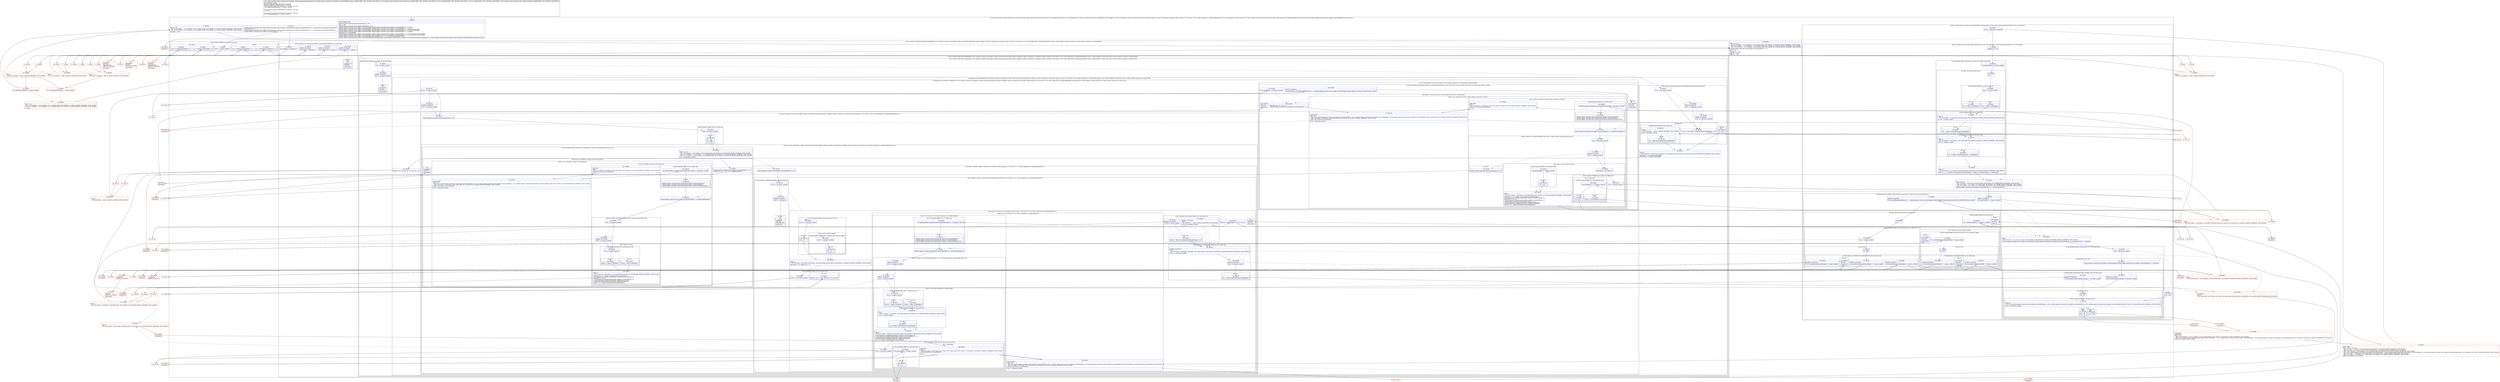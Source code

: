 digraph "CFG forandroid.support.constraint.solver.widgets.Optimizer.applyChainOptimized(Landroid\/support\/constraint\/solver\/widgets\/ConstraintWidgetContainer;Landroid\/support\/constraint\/solver\/LinearSystem;IILandroid\/support\/constraint\/solver\/widgets\/ChainHead;)Z" {
subgraph cluster_Region_299278588 {
label = "R(7:0|(2:3|7)(2:15|19)|12|24|(8:27|(5:29|(1:31)(1:32)|(1:34)|(1:36)|37)|38|(3:42|(2:52|(1:62))(1:(1:46)(2:47|(1:51)))|(1:61))|63|(2:65|(2:69|(1:72)(1:73)))|70|(0)(0))|74|(2:(1:213)|(1:(2:(1:84)|(4:(2:89|(1:93))(1:88)|94|95|(3:127|(1:129)|(2:(3:131|(4:(1:135)|136|(2:(1:140)(1:141)|142)(0)|143)|210)|(2:144|(2:(1:209)|(8:(1:148)(1:(1:150))|151|(1:154)|158|(1:164)|(1:167)|(4:(1:171)|172|(4:(1:177)(1:178)|(1:180)|181|(2:(1:185)(0)|186))|186)|211)))))(1:(1:105)(3:106|(4:(1:110)|111|(4:115|(1:(1:119)(1:120))|(1:123)|124)(1:114)|125)|126))))))) | DECL_VAR: boolean null, boolean null, float null, float null, float null, android.support.constraint.solver.widgets.ConstraintWidget null, boolean null\l";
node [shape=record,color=blue];
Node_0 [shape=record,label="{0\:\ 0x0000|MTH_ENTER_BLOCK\l|android.support.constraint.solver.LinearSystem r0 = r23\lint r1 = r24\landroid.support.constraint.solver.widgets.ChainHead r2 = r26\landroid.support.constraint.solver.widgets.ConstraintWidget android.support.constraint.solver.widgets.ConstraintWidget r3 = r2.mFirst\landroid.support.constraint.solver.widgets.ConstraintWidget android.support.constraint.solver.widgets.ConstraintWidget r4 = r2.mLast\landroid.support.constraint.solver.widgets.ConstraintWidget android.support.constraint.solver.widgets.ConstraintWidget r5 = r2.mFirstVisibleWidget\landroid.support.constraint.solver.widgets.ConstraintWidget android.support.constraint.solver.widgets.ConstraintWidget r6 = r2.mLastVisibleWidget\landroid.support.constraint.solver.widgets.ConstraintWidget android.support.constraint.solver.widgets.ConstraintWidget r7 = r2.mHead\lfloat float r8 = r2.mTotalWeight\landroid.support.constraint.solver.widgets.ConstraintWidget android.support.constraint.solver.widgets.ConstraintWidget r9 = r2.mFirstMatchConstraintWidget\landroid.support.constraint.solver.widgets.ConstraintWidget android.support.constraint.solver.widgets.ConstraintWidget r2 = r2.mLastMatchConstraintWidget\landroid.support.constraint.solver.widgets.ConstraintWidget.DimensionBehaviour r2 = r22.mListDimensionBehaviors[r1]\landroid.support.constraint.solver.widgets.ConstraintWidget$DimensionBehaviour android.support.constraint.solver.widgets.ConstraintWidget.DimensionBehaviour r9 = android.support.constraint.solver.widgets.ConstraintWidget.DimensionBehaviour.WRAP_CONTENT\l}"];
subgraph cluster_IfRegion_998757538 {
label = "IF [B:1:0x0020] THEN: R(2:3|7) ELSE: R(2:15|19)";
node [shape=record,color=blue];
Node_1 [shape=record,label="{1\:\ 0x0020|if (r1 == 0) goto L_0x0022\l}"];
subgraph cluster_Region_1801336283 {
label = "R(2:3|7)";
node [shape=record,color=blue];
Node_3 [shape=record,label="{3\:\ 0x0024|r11 = r7.mHorizontalChainStyle == 0\l}"];
Node_7 [shape=record,label="{7\:\ 0x002b|r12 = r7.mHorizontalChainStyle == 1\l}"];
}
subgraph cluster_Region_1156024675 {
label = "R(2:15|19)";
node [shape=record,color=blue];
Node_15 [shape=record,label="{15\:\ 0x003a|r11 = r7.mVerticalChainStyle == 0\l}"];
Node_19 [shape=record,label="{19\:\ 0x0041|r12 = r7.mVerticalChainStyle == 1\l}"];
}
}
Node_12 [shape=record,label="{12\:\ 0x0034|PHI: r11 r12 \l  PHI: (r11v9 boolean) = (r11v5 boolean), (r11v11 boolean) binds: [B:23:0x0048, B:11:0x0032] A[DONT_GENERATE, DONT_INLINE]\l  PHI: (r12v8 boolean) = (r12v4 boolean), (r12v10 boolean) binds: [B:23:0x0048, B:11:0x0032] A[DONT_GENERATE, DONT_INLINE]\l|boolean r2 = true\l}"];
Node_24 [shape=record,label="{24\:\ 0x004b|PHI: r2 r11 r12 \l  PHI: (r2v5 boolean) = (r2v30 boolean), (r2v31 boolean) binds: [B:13:0x0036, B:12:0x0034] A[DONT_GENERATE, DONT_INLINE]\l  PHI: (r11v0 boolean) = (r11v8 boolean), (r11v9 boolean) binds: [B:13:0x0036, B:12:0x0034] A[DONT_GENERATE, DONT_INLINE]\l  PHI: (r12v0 boolean) = (r12v7 boolean), (r12v8 boolean) binds: [B:13:0x0036, B:12:0x0034] A[DONT_GENERATE, DONT_INLINE]\l|android.support.constraint.solver.widgets.ConstraintWidget r14 = r3\lint r7 = 0\lint r10 = 0\lboolean r13 = false\lfloat r15 = 0.0f\lfloat r17 = 0.0f\l}"];
subgraph cluster_LoopRegion_946070654 {
label = "LOOP:0: (8:27|(5:29|(1:31)(1:32)|(1:34)|(1:36)|37)|38|(3:42|(2:52|(1:62))(1:(1:46)(2:47|(1:51)))|(1:61))|63|(2:65|(2:69|(1:72)(1:73)))|70|(0)(0))";
node [shape=record,color=blue];
Node_26 [shape=record,label="{26\:\ 0x0054|if (r13 == false) goto L_0x0056\l}"];
subgraph cluster_Region_169479842 {
label = "R(8:27|(5:29|(1:31)(1:32)|(1:34)|(1:36)|37)|38|(3:42|(2:52|(1:62))(1:(1:46)(2:47|(1:51)))|(1:61))|63|(2:65|(2:69|(1:72)(1:73)))|70|(0)(0))";
node [shape=record,color=blue];
Node_27 [shape=record,label="{27\:\ 0x0056|boolean r18 = r13\l}"];
subgraph cluster_IfRegion_1241632821 {
label = "IF [B:28:0x005c] THEN: R(5:29|(1:31)(1:32)|(1:34)|(1:36)|37) ELSE: null";
node [shape=record,color=blue];
Node_28 [shape=record,label="{28\:\ 0x005c|if (r14.getVisibility() != 8) goto L_0x005e\l}"];
subgraph cluster_Region_581090984 {
label = "R(5:29|(1:31)(1:32)|(1:34)|(1:36)|37)";
node [shape=record,color=blue];
Node_29 [shape=record,label="{29\:\ 0x005e|r10++\l}"];
subgraph cluster_IfRegion_393253800 {
label = "IF [B:30:0x0060] THEN: R(1:31) ELSE: R(1:32)";
node [shape=record,color=blue];
Node_30 [shape=record,label="{30\:\ 0x0060|if (r1 == 0) goto L_0x0062\l}"];
subgraph cluster_Region_690348216 {
label = "R(1:31)";
node [shape=record,color=blue];
Node_31 [shape=record,label="{31\:\ 0x0062|r15 += (float) r14.getWidth()\l}"];
}
subgraph cluster_Region_330790138 {
label = "R(1:32)";
node [shape=record,color=blue];
Node_32 [shape=record,label="{32\:\ 0x0069|r15 += (float) r14.getHeight()\l}"];
}
}
subgraph cluster_IfRegion_823081972 {
label = "IF [B:33:0x006f] THEN: R(1:34) ELSE: null";
node [shape=record,color=blue];
Node_33 [shape=record,label="{33\:\ 0x006f|PHI: r15 \l  PHI: (r15v3 float) = (r15v8 float), (r15v9 float) binds: [B:32:0x0069, B:31:0x0062] A[DONT_GENERATE, DONT_INLINE]\l|if (r14 != r5) goto L_0x0071\l}"];
subgraph cluster_Region_1623219957 {
label = "R(1:34)";
node [shape=record,color=blue];
Node_34 [shape=record,label="{34\:\ 0x0071|r15 += (float) r14.mListAnchors[r25].getMargin()\l}"];
}
}
subgraph cluster_IfRegion_1672054772 {
label = "IF [B:35:0x007b] THEN: R(1:36) ELSE: null";
node [shape=record,color=blue];
Node_35 [shape=record,label="{35\:\ 0x007b|PHI: r15 \l  PHI: (r15v4 float) = (r15v3 float), (r15v7 float) binds: [B:33:0x006f, B:34:0x0071] A[DONT_GENERATE, DONT_INLINE]\l|if (r14 != r6) goto L_0x007d\l}"];
subgraph cluster_Region_612678304 {
label = "R(1:36)";
node [shape=record,color=blue];
Node_36 [shape=record,label="{36\:\ 0x007d|r15 += (float) r14.mListAnchors[r25 + 1].getMargin()\l}"];
}
}
Node_37 [shape=record,label="{37\:\ 0x0089|PHI: r15 \l  PHI: (r15v5 float) = (r15v4 float), (r15v6 float) binds: [B:35:0x007b, B:36:0x007d] A[DONT_GENERATE, DONT_INLINE]\l|float r17 = r17 + ((float) r14.mListAnchors[r25].getMargin()) + ((float) r14.mListAnchors[r25 + 1].getMargin())\l}"];
}
}
Node_38 [shape=record,label="{38\:\ 0x00a1|PHI: r10 r15 r17 \l  PHI: (r10v9 int) = (r10v2 int), (r10v10 int) binds: [B:28:0x005c, B:37:0x0089] A[DONT_GENERATE, DONT_INLINE]\l  PHI: (r15v2 float) = (r15v1 float), (r15v5 float) binds: [B:28:0x005c, B:37:0x0089] A[DONT_GENERATE, DONT_INLINE]\l  PHI: (r17v2 float) = (r17v1 float), (r17v4 float) binds: [B:28:0x005c, B:37:0x0089] A[DONT_GENERATE, DONT_INLINE]\l|android.support.constraint.solver.widgets.ConstraintAnchor r13 = r14.mListAnchors[r25]\l}"];
subgraph cluster_IfRegion_761838405 {
label = "IF [B:39:0x00a9, B:41:0x00b1] THEN: R(3:42|(2:52|(1:62))(1:(1:46)(2:47|(1:51)))|(1:61)) ELSE: null";
node [shape=record,color=blue];
Node_39 [shape=record,label="{39\:\ 0x00a9|ADDED_TO_REGION\l|if (r14.getVisibility() != 8) goto L_0x00ab\l}"];
Node_41 [shape=record,label="{41\:\ 0x00b1|ADDED_TO_REGION\l|if (r14.mListDimensionBehaviors[r1] == android.support.constraint.solver.widgets.ConstraintWidget.DimensionBehaviour.MATCH_CONSTRAINT) goto L_0x00b3\l}"];
subgraph cluster_Region_36469471 {
label = "R(3:42|(2:52|(1:62))(1:(1:46)(2:47|(1:51)))|(1:61))";
node [shape=record,color=blue];
Node_42 [shape=record,label="{42\:\ 0x00b3|r7++\l}"];
subgraph cluster_IfRegion_152907604 {
label = "IF [B:43:0x00b5] THEN: R(2:52|(1:62)) ELSE: R(1:(1:46)(2:47|(1:51)))";
node [shape=record,color=blue];
Node_43 [shape=record,label="{43\:\ 0x00b5|if (r1 != 0) goto L_0x00c7\l}"];
subgraph cluster_Region_1075864488 {
label = "R(2:52|(1:62))";
node [shape=record,color=blue];
Node_52 [shape=record,label="{52\:\ 0x00c7|r9 = false\l}"];
subgraph cluster_IfRegion_1758453474 {
label = "IF [B:53:0x00ca, B:56:0x00cf, B:58:0x00d3] THEN: R(1:62) ELSE: null";
node [shape=record,color=blue];
Node_53 [shape=record,label="{53\:\ 0x00ca|ADDED_TO_REGION\l|if (r14.mMatchConstraintDefaultHeight == 0) goto L_0x00cd\l}"];
Node_56 [shape=record,label="{56\:\ 0x00cf|ADDED_TO_REGION\l|if (r14.mMatchConstraintMinHeight == 0) goto L_0x00d1\l}"];
Node_58 [shape=record,label="{58\:\ 0x00d3|ADDED_TO_REGION\l|if (r14.mMatchConstraintMaxHeight == 0) goto L_0x00d6\l}"];
subgraph cluster_Region_231692380 {
label = "R(1:62)";
node [shape=record,color=blue];
Node_62 [shape=record,label="{62\:\ 0x00df|RETURN\l|return false\l}"];
}
}
}
subgraph cluster_Region_1612903469 {
label = "R(1:(1:46)(2:47|(1:51))) | ELSE_IF_CHAIN\l";
node [shape=record,color=blue];
subgraph cluster_IfRegion_1772042465 {
label = "IF [B:45:0x00b9] THEN: R(1:46) ELSE: R(2:47|(1:51)) | ELSE_IF_CHAIN\l";
node [shape=record,color=blue];
Node_45 [shape=record,label="{45\:\ 0x00b9|if (r14.mMatchConstraintDefaultWidth != 0) goto L_0x00bb\l}"];
subgraph cluster_Region_1731721826 {
label = "R(1:46)";
node [shape=record,color=blue];
Node_46 [shape=record,label="{46\:\ 0x00bb|RETURN\l|return false\l}"];
}
subgraph cluster_Region_780166551 {
label = "R(2:47|(1:51))";
node [shape=record,color=blue];
Node_47 [shape=record,label="{47\:\ 0x00bd|r9 = false\l}"];
subgraph cluster_IfRegion_1593810052 {
label = "IF [B:48:0x00c0, B:50:0x00c4] THEN: R(1:51) ELSE: null";
node [shape=record,color=blue];
Node_48 [shape=record,label="{48\:\ 0x00c0|ADDED_TO_REGION\l|if (r14.mMatchConstraintMinWidth == 0) goto L_0x00c2\l}"];
Node_50 [shape=record,label="{50\:\ 0x00c4|ADDED_TO_REGION\l|if (r14.mMatchConstraintMaxWidth == 0) goto L_0x00d6\l}"];
subgraph cluster_Region_1520627080 {
label = "R(1:51)";
node [shape=record,color=blue];
Node_51 [shape=record,label="{51\:\ 0x00c6|RETURN\l|return false\l}"];
}
}
}
}
}
}
subgraph cluster_IfRegion_80406247 {
label = "IF [B:60:0x00dc] THEN: R(1:61) ELSE: null";
node [shape=record,color=blue];
Node_60 [shape=record,label="{60\:\ 0x00dc|if (r14.mDimensionRatio != 0.0f) goto L_0x00de\l}"];
subgraph cluster_Region_760763192 {
label = "R(1:61)";
node [shape=record,color=blue];
Node_61 [shape=record,label="{61\:\ 0x00de|RETURN\l|return r9\l}"];
}
}
}
}
Node_63 [shape=record,label="{63\:\ 0x00e0|PHI: r7 \l  PHI: (r7v24 int) = (r7v2 int), (r7v2 int), (r7v25 int) binds: [B:39:0x00a9, B:41:0x00b1, B:60:0x00dc] A[DONT_GENERATE, DONT_INLINE]\l|android.support.constraint.solver.widgets.ConstraintAnchor android.support.constraint.solver.widgets.ConstraintAnchor r9 = r14.mListAnchors[r25 + 1].mTarget\l}"];
subgraph cluster_IfRegion_638130427 {
label = "IF [B:64:0x00e8] THEN: R(2:65|(2:69|(1:72)(1:73))) ELSE: null";
node [shape=record,color=blue];
Node_64 [shape=record,label="{64\:\ 0x00e8|if (r9 != null) goto L_0x00ea\l}"];
subgraph cluster_Region_867947419 {
label = "R(2:65|(2:69|(1:72)(1:73)))";
node [shape=record,color=blue];
Node_65 [shape=record,label="{65\:\ 0x00ea|android.support.constraint.solver.widgets.ConstraintWidget android.support.constraint.solver.widgets.ConstraintWidget r9 = r9.mOwner\l}"];
subgraph cluster_IfRegion_316936274 {
label = "IF [B:66:0x00f2, B:68:0x00fc] THEN: R(2:69|(1:72)(1:73)) ELSE: null";
node [shape=record,color=blue];
Node_66 [shape=record,label="{66\:\ 0x00f2|ADDED_TO_REGION\l|if (r9.mListAnchors[r25].mTarget != null) goto L_0x00f4\l}"];
Node_68 [shape=record,label="{68\:\ 0x00fc|ADDED_TO_REGION\l|if (r9.mListAnchors[r25].mTarget.mOwner == r14) goto L_0x00ff\l}"];
subgraph cluster_Region_1602770572 {
label = "R(2:69|(1:72)(1:73))";
node [shape=record,color=blue];
Node_69 [shape=record,label="{69\:\ 0x00ff|r20 = r9\l}"];
subgraph cluster_IfRegion_1512855842 {
label = "IF [B:71:0x0104] THEN: R(1:72) ELSE: R(1:73)";
node [shape=record,color=blue];
Node_71 [shape=record,label="{71\:\ 0x0104|PHI: r20 \l  PHI: (r20v0 android.support.constraint.solver.widgets.ConstraintWidget) = (r20v1 android.support.constraint.solver.widgets.ConstraintWidget), (r20v2 android.support.constraint.solver.widgets.ConstraintWidget) binds: [B:70:0x0102, B:69:0x00ff] A[DONT_GENERATE, DONT_INLINE]\l|if (r20 == null) goto L_0x010c\l}"];
subgraph cluster_Region_1671562453 {
label = "R(1:72)";
node [shape=record,color=blue];
Node_72 [shape=record,label="{72\:\ 0x0106|r13 = r18\lr14 = r20\l}"];
}
subgraph cluster_Region_998639440 {
label = "R(1:73)";
node [shape=record,color=blue];
Node_73 [shape=record,label="{73\:\ 0x010c|r13 = true\l}"];
}
}
}
}
}
}
Node_70 [shape=record,label="{70\:\ 0x0102|r20 = null\l}"];
subgraph cluster_IfRegion_43015407 {
label = "IF [B:71:0x0104] THEN: R(0) ELSE: R(0)";
node [shape=record,color=blue];
Node_71 [shape=record,label="{71\:\ 0x0104|PHI: r20 \l  PHI: (r20v0 android.support.constraint.solver.widgets.ConstraintWidget) = (r20v1 android.support.constraint.solver.widgets.ConstraintWidget), (r20v2 android.support.constraint.solver.widgets.ConstraintWidget) binds: [B:70:0x0102, B:69:0x00ff] A[DONT_GENERATE, DONT_INLINE]\l|if (r20 == null) goto L_0x010c\l}"];
subgraph cluster_Region_1326661528 {
label = "R(0)";
node [shape=record,color=blue];
}
subgraph cluster_Region_549283025 {
label = "R(0)";
node [shape=record,color=blue];
}
}
}
}
Node_74 [shape=record,label="{74\:\ 0x010f|android.support.constraint.solver.widgets.ResolutionAnchor android.support.constraint.solver.widgets.ResolutionAnchor r13 = r3.mListAnchors[r25].getResolutionNode()\lint int r18 = r25 + 1\landroid.support.constraint.solver.widgets.ResolutionAnchor android.support.constraint.solver.widgets.ResolutionAnchor r9 = r4.mListAnchors[r18].getResolutionNode()\landroid.support.constraint.solver.widgets.ConstraintWidget r21 = r3\l}"];
subgraph cluster_Region_408997037 {
label = "R(2:(1:213)|(1:(2:(1:84)|(4:(2:89|(1:93))(1:88)|94|95|(3:127|(1:129)|(2:(3:131|(4:(1:135)|136|(2:(1:140)(1:141)|142)(0)|143)|210)|(2:144|(2:(1:209)|(8:(1:148)(1:(1:150))|151|(1:154)|158|(1:164)|(1:167)|(4:(1:171)|172|(4:(1:177)(1:178)|(1:180)|181|(2:(1:185)(0)|186))|186)|211)))))(1:(1:105)(3:106|(4:(1:110)|111|(4:115|(1:(1:119)(1:120))|(1:123)|124)(1:114)|125)|126))))))";
node [shape=record,color=blue];
subgraph cluster_IfRegion_23252252 {
label = "IF [B:75:0x0125, B:77:0x0129, B:79:0x0132, B:81:0x0138] THEN: R(1:213) ELSE: null";
node [shape=record,color=blue];
Node_75 [shape=record,label="{75\:\ 0x0125|if (r13.target == null) goto L_?\l}"];
Node_77 [shape=record,label="{77\:\ 0x0129|ADDED_TO_REGION\l|if (r9.target == null) goto L_?\l}"];
Node_79 [shape=record,label="{79\:\ 0x0132|ADDED_TO_REGION\l|if (r13.target.state != 1) goto L_?\l}"];
Node_81 [shape=record,label="{81\:\ 0x0138|ADDED_TO_REGION\l|if (r9.target.state != 1) goto L_?\l}"];
subgraph cluster_Region_412589162 {
label = "R(1:213)";
node [shape=record,color=blue];
Node_213 [shape=record,label="{213\:\ ?|SYNTHETIC\lRETURN\l|return false\l}"];
}
}
subgraph cluster_Region_1320066847 {
label = "R(1:(2:(1:84)|(4:(2:89|(1:93))(1:88)|94|95|(3:127|(1:129)|(2:(3:131|(4:(1:135)|136|(2:(1:140)(1:141)|142)(0)|143)|210)|(2:144|(2:(1:209)|(8:(1:148)(1:(1:150))|151|(1:154)|158|(1:164)|(1:167)|(4:(1:171)|172|(4:(1:177)(1:178)|(1:180)|181|(2:(1:185)(0)|186))|186)|211)))))(1:(1:105)(3:106|(4:(1:110)|111|(4:115|(1:(1:119)(1:120))|(1:123)|124)(1:114)|125)|126)))))";
node [shape=record,color=blue];
subgraph cluster_Region_100590071 {
label = "R(2:(1:84)|(4:(2:89|(1:93))(1:88)|94|95|(3:127|(1:129)|(2:(3:131|(4:(1:135)|136|(2:(1:140)(1:141)|142)(0)|143)|210)|(2:144|(2:(1:209)|(8:(1:148)(1:(1:150))|151|(1:154)|158|(1:164)|(1:167)|(4:(1:171)|172|(4:(1:177)(1:178)|(1:180)|181|(2:(1:185)(0)|186))|186)|211)))))(1:(1:105)(3:106|(4:(1:110)|111|(4:115|(1:(1:119)(1:120))|(1:123)|124)(1:114)|125)|126))))";
node [shape=record,color=blue];
subgraph cluster_IfRegion_546688418 {
label = "IF [B:82:0x013c, B:83:0x013e] THEN: R(1:84) ELSE: null";
node [shape=record,color=blue];
Node_82 [shape=record,label="{82\:\ 0x013c|if (r7 \> 0) goto L_0x013e\l}"];
Node_83 [shape=record,label="{83\:\ 0x013e|ADDED_TO_REGION\l|if (r7 != r10) goto L_0x0140\l}"];
subgraph cluster_Region_468013121 {
label = "R(1:84)";
node [shape=record,color=blue];
Node_84 [shape=record,label="{84\:\ 0x0140|RETURN\l|return false\l}"];
}
}
subgraph cluster_Region_71582692 {
label = "R(4:(2:89|(1:93))(1:88)|94|95|(3:127|(1:129)|(2:(3:131|(4:(1:135)|136|(2:(1:140)(1:141)|142)(0)|143)|210)|(2:144|(2:(1:209)|(8:(1:148)(1:(1:150))|151|(1:154)|158|(1:164)|(1:167)|(4:(1:171)|172|(4:(1:177)(1:178)|(1:180)|181|(2:(1:185)(0)|186))|186)|211)))))(1:(1:105)(3:106|(4:(1:110)|111|(4:115|(1:(1:119)(1:120))|(1:123)|124)(1:114)|125)|126)))";
node [shape=record,color=blue];
subgraph cluster_IfRegion_1417082403 {
label = "IF [B:85:0x0142, B:86:0x0144, B:87:0x0146] THEN: R(2:89|(1:93)) ELSE: R(1:88)";
node [shape=record,color=blue];
Node_85 [shape=record,label="{85\:\ 0x0142|if (r2 == true) goto L_0x014b\l}"];
Node_86 [shape=record,label="{86\:\ 0x0144|ADDED_TO_REGION\l|if (r11 == true) goto L_0x014b\l}"];
Node_87 [shape=record,label="{87\:\ 0x0146|ADDED_TO_REGION\l|if (r12 == true) goto L_0x014b\l}"];
subgraph cluster_Region_1948749443 {
label = "R(2:89|(1:93))";
node [shape=record,color=blue];
Node_89 [shape=record,label="{89\:\ 0x014b|r0 = r5 != null ? (float) r5.mListAnchors[r25].getMargin() : 0.0f\l}"];
subgraph cluster_IfRegion_2112444879 {
label = "IF [B:92:0x0158] THEN: R(1:93) ELSE: null";
node [shape=record,color=blue];
Node_92 [shape=record,label="{92\:\ 0x0158|PHI: r0 \l  PHI: (r0v39 float) =  binds: [] A[DONT_GENERATE, DONT_INLINE]\l|if (r6 != null) goto L_0x015a\l}"];
subgraph cluster_Region_1765445012 {
label = "R(1:93)";
node [shape=record,color=blue];
Node_93 [shape=record,label="{93\:\ 0x015a|r0 += (float) r6.mListAnchors[r18].getMargin()\l}"];
}
}
}
subgraph cluster_Region_849973483 {
label = "R(1:88)";
node [shape=record,color=blue];
Node_88 [shape=record,label="{88\:\ 0x0149|r0 = 0.0f\l}"];
}
}
Node_94 [shape=record,label="{94\:\ 0x0164|PHI: r0 \l  PHI: (r0v6 float) = (r0v39 float), (r0v40 float), (r0v46 float) binds: [B:92:0x0158, B:93:0x015a, B:88:0x0149] A[DONT_GENERATE, DONT_INLINE]\l|float float r3 = r13.target.resolvedOffset\lfloat float r6 = r9.target.resolvedOffset\l}"];
Node_95 [shape=record,label="{95\:\ 0x016e|float r6 = r3 \< r6 ? (r6 \- r3) \- r15 : (r3 \- r6) \- r15\l}"];
subgraph cluster_IfRegion_1933306505 {
label = "IF [B:99:0x0178, B:100:0x017a] THEN: R(3:127|(1:129)|(2:(3:131|(4:(1:135)|136|(2:(1:140)(1:141)|142)(0)|143)|210)|(2:144|(2:(1:209)|(8:(1:148)(1:(1:150))|151|(1:154)|158|(1:164)|(1:167)|(4:(1:171)|172|(4:(1:177)(1:178)|(1:180)|181|(2:(1:185)(0)|186))|186)|211))))) ELSE: R(1:(1:105)(3:106|(4:(1:110)|111|(4:115|(1:(1:119)(1:120))|(1:123)|124)(1:114)|125)|126))";
node [shape=record,color=blue];
Node_99 [shape=record,label="{99\:\ 0x0178|if (r7 \<= 0) goto L_0x022f\l}"];
Node_100 [shape=record,label="{100\:\ 0x017a|ADDED_TO_REGION\l|if (r7 != r10) goto L_0x022f\l}"];
subgraph cluster_Region_50724969 {
label = "R(3:127|(1:129)|(2:(3:131|(4:(1:135)|136|(2:(1:140)(1:141)|142)(0)|143)|210)|(2:144|(2:(1:209)|(8:(1:148)(1:(1:150))|151|(1:154)|158|(1:164)|(1:167)|(4:(1:171)|172|(4:(1:177)(1:178)|(1:180)|181|(2:(1:185)(0)|186))|186)|211)))))";
node [shape=record,color=blue];
Node_127 [shape=record,label="{127\:\ 0x022f|android.support.constraint.solver.LinearSystem r9 = r23\l}"];
subgraph cluster_IfRegion_2111236592 {
label = "IF [B:128:0x0234] THEN: R(1:129) ELSE: null";
node [shape=record,color=blue];
Node_128 [shape=record,label="{128\:\ 0x0234|if (r6 \< 0.0f) goto L_0x0236\l}"];
subgraph cluster_Region_1310520022 {
label = "R(1:129)";
node [shape=record,color=blue];
Node_129 [shape=record,label="{129\:\ 0x0236|r2 = true\lr11 = false\lr12 = false\l}"];
}
}
subgraph cluster_Region_1068891035 {
label = "R(2:(3:131|(4:(1:135)|136|(2:(1:140)(1:141)|142)(0)|143)|210)|(2:144|(2:(1:209)|(8:(1:148)(1:(1:150))|151|(1:154)|158|(1:164)|(1:167)|(4:(1:171)|172|(4:(1:177)(1:178)|(1:180)|181|(2:(1:185)(0)|186))|186)|211))))";
node [shape=record,color=blue];
subgraph cluster_IfRegion_748863839 {
label = "IF [B:130:0x0239] THEN: R(3:131|(4:(1:135)|136|(2:(1:140)(1:141)|142)(0)|143)|210) ELSE: null";
node [shape=record,color=blue];
Node_130 [shape=record,label="{130\:\ 0x0239|PHI: r2 r11 r12 \l  PHI: (r2v6 boolean) = (r2v5 boolean), (r2v22 boolean) binds: [B:128:0x0234, B:129:0x0236] A[DONT_GENERATE, DONT_INLINE]\l  PHI: (r11v1 boolean) = (r11v0 boolean), (r11v3 boolean) binds: [B:128:0x0234, B:129:0x0236] A[DONT_GENERATE, DONT_INLINE]\l  PHI: (r12v1 boolean) = (r12v0 boolean), (r12v2 boolean) binds: [B:128:0x0234, B:129:0x0236] A[DONT_GENERATE, DONT_INLINE]\l|if (r2 == true) goto L_0x023b\l}"];
subgraph cluster_Region_205182993 {
label = "R(3:131|(4:(1:135)|136|(2:(1:140)(1:141)|142)(0)|143)|210)";
node [shape=record,color=blue];
Node_131 [shape=record,label="{131\:\ 0x023b|android.support.constraint.solver.widgets.ConstraintWidget r2 = r21\lfloat float r3 = r3 + ((r6 \- r0) * r2.getBiasPercent(r1))\l}"];
subgraph cluster_LoopRegion_809904271 {
label = "LOOP:2: (4:(1:135)|136|(2:(1:140)(1:141)|142)(0)|143)";
node [shape=record,color=blue];
Node_132 [shape=record,label="{132\:\ 0x0245|LOOP_START\lPHI: r2 r3 \l  PHI: (r2v16 android.support.constraint.solver.widgets.ConstraintWidget) = (r2v15 android.support.constraint.solver.widgets.ConstraintWidget), (r2v17 android.support.constraint.solver.widgets.ConstraintWidget) binds: [B:131:0x023b, B:143:0x02bd] A[DONT_GENERATE, DONT_INLINE]\l  PHI: (r3v20 float) = (r3v19 float), (r3v21 float) binds: [B:131:0x023b, B:143:0x02bd] A[DONT_GENERATE, DONT_INLINE]\lLOOP:2: B:132:0x0245\-\>B:143:0x02bd\l|if (r2 != null) goto L_0x0247\l}"];
subgraph cluster_Region_533002221 {
label = "R(4:(1:135)|136|(2:(1:140)(1:141)|142)(0)|143)";
node [shape=record,color=blue];
subgraph cluster_IfRegion_98163989 {
label = "IF [B:134:0x0249] THEN: R(1:135) ELSE: null";
node [shape=record,color=blue];
Node_134 [shape=record,label="{134\:\ 0x0249|if (android.support.constraint.solver.LinearSystem.sMetrics != null) goto L_0x024b\l}"];
subgraph cluster_Region_2002412800 {
label = "R(1:135)";
node [shape=record,color=blue];
Node_135 [shape=record,label="{135\:\ 0x024b|android.support.constraint.solver.LinearSystem.sMetrics.nonresolvedWidgets\-\-\landroid.support.constraint.solver.LinearSystem.sMetrics.resolvedWidgets++\landroid.support.constraint.solver.LinearSystem.sMetrics.chainConnectionResolved++\l}"];
}
}
Node_136 [shape=record,label="{136\:\ 0x0263|android.support.constraint.solver.widgets.ConstraintWidget r0 = r2.mNextChainWidget[r1]\l}"];
subgraph cluster_IfRegion_219745944 {
label = "IF [B:137:0x0267, B:138:0x0269] THEN: R(2:(1:140)(1:141)|142) ELSE: R(0)";
node [shape=record,color=blue];
Node_137 [shape=record,label="{137\:\ 0x0267|if (r0 != null) goto L_0x026b\l}"];
Node_138 [shape=record,label="{138\:\ 0x0269|ADDED_TO_REGION\l|if (r2 == r4) goto L_0x026b\l}"];
subgraph cluster_Region_646285658 {
label = "R(2:(1:140)(1:141)|142)";
node [shape=record,color=blue];
subgraph cluster_IfRegion_1998505411 {
label = "IF [B:139:0x026b] THEN: R(1:140) ELSE: R(1:141)";
node [shape=record,color=blue];
Node_139 [shape=record,label="{139\:\ 0x026b|if (r1 == 0) goto L_0x026d\l}"];
subgraph cluster_Region_2134631143 {
label = "R(1:140)";
node [shape=record,color=blue];
Node_140 [shape=record,label="{140\:\ 0x026d|float r5 = (float) r2.getWidth()\l}"];
}
subgraph cluster_Region_630228292 {
label = "R(1:141)";
node [shape=record,color=blue];
Node_141 [shape=record,label="{141\:\ 0x0273|float r5 = (float) r2.getHeight()\l}"];
}
}
Node_142 [shape=record,label="{142\:\ 0x0278|PHI: r5 \l  PHI: (r5v1 float) = (r5v9 float), (r5v11 float) binds: [B:141:0x0273, B:140:0x026d] A[DONT_GENERATE, DONT_INLINE]\l|float float r3 = r3 + ((float) r2.mListAnchors[r25].getMargin())\lr2.mListAnchors[r25].getResolutionNode().resolve(r13.resolvedTarget, r3)\lfloat float r3 = r3 + r5\lr2.mListAnchors[r18].getResolutionNode().resolve(r13.resolvedTarget, r3)\lr2.mListAnchors[r25].getResolutionNode().addResolvedValue(r9)\lr2.mListAnchors[r18].getResolutionNode().addResolvedValue(r9)\lfloat r3 = r3 + ((float) r2.mListAnchors[r18].getMargin())\l}"];
}
subgraph cluster_Region_1183597810 {
label = "R(0)";
node [shape=record,color=blue];
}
}
Node_143 [shape=record,label="{143\:\ 0x02bd|LOOP_END\lPHI: r3 \l  PHI: (r3v21 float) = (r3v24 float), (r3v20 float) binds: [B:202:0x02bd, B:203:0x02bd] A[DONT_GENERATE, DONT_INLINE]\lLOOP:2: B:132:0x0245\-\>B:143:0x02bd\l|r2 = r0\l}"];
}
}
Node_210 [shape=record,label="{210\:\ ?|SYNTHETIC\lRETURN\l|return true\l}"];
}
}
subgraph cluster_Region_624210812 {
label = "R(2:144|(2:(1:209)|(8:(1:148)(1:(1:150))|151|(1:154)|158|(1:164)|(1:167)|(4:(1:171)|172|(4:(1:177)(1:178)|(1:180)|181|(2:(1:185)(0)|186))|186)|211)))";
node [shape=record,color=blue];
Node_144 [shape=record,label="{144\:\ 0x02c2|android.support.constraint.solver.widgets.ConstraintWidget r2 = r21\l}"];
subgraph cluster_Region_1458898587 {
label = "R(2:(1:209)|(8:(1:148)(1:(1:150))|151|(1:154)|158|(1:164)|(1:167)|(4:(1:171)|172|(4:(1:177)(1:178)|(1:180)|181|(2:(1:185)(0)|186))|186)|211))";
node [shape=record,color=blue];
subgraph cluster_IfRegion_495929381 {
label = "IF [B:145:0x02c4, B:146:0x02c6] THEN: R(1:209) ELSE: null";
node [shape=record,color=blue];
Node_145 [shape=record,label="{145\:\ 0x02c4|if (r11 != true) goto L_0x02c6\l}"];
Node_146 [shape=record,label="{146\:\ 0x02c6|ADDED_TO_REGION\l|if (r12 != true) goto L_?\l}"];
subgraph cluster_Region_970546417 {
label = "R(1:209)";
node [shape=record,color=blue];
Node_209 [shape=record,label="{209\:\ ?|SYNTHETIC\lRETURN\lORIG_RETURN\l|return true\l}"];
}
}
subgraph cluster_Region_544502348 {
label = "R(8:(1:148)(1:(1:150))|151|(1:154)|158|(1:164)|(1:167)|(4:(1:171)|172|(4:(1:177)(1:178)|(1:180)|181|(2:(1:185)(0)|186))|186)|211)";
node [shape=record,color=blue];
subgraph cluster_IfRegion_492184812 {
label = "IF [B:147:0x02c8] THEN: R(1:148) ELSE: R(1:(1:150))";
node [shape=record,color=blue];
Node_147 [shape=record,label="{147\:\ 0x02c8|if (r11 == true) goto L_0x02ca\l}"];
subgraph cluster_Region_2113473120 {
label = "R(1:148)";
node [shape=record,color=blue];
Node_148 [shape=record,label="{148\:\ 0x02ca|r6 \-= r0\l}"];
}
subgraph cluster_Region_1667840003 {
label = "R(1:(1:150)) | ELSE_IF_CHAIN\l";
node [shape=record,color=blue];
subgraph cluster_IfRegion_79727147 {
label = "IF [B:149:0x02cc] THEN: R(1:150) ELSE: null | ELSE_IF_CHAIN\l";
node [shape=record,color=blue];
Node_149 [shape=record,label="{149\:\ 0x02cc|if (r12 == true) goto L_0x02ce\l}"];
subgraph cluster_Region_946606269 {
label = "R(1:150)";
node [shape=record,color=blue];
Node_150 [shape=record,label="{150\:\ 0x02ce|r6 \-= r0\l}"];
}
}
}
}
Node_151 [shape=record,label="{151\:\ 0x02cf|PHI: r6 \l  PHI: (r6v4 float) = (r6v3 float), (r6v24 float), (r6v25 float) binds: [B:149:0x02cc, B:150:0x02ce, B:148:0x02ca] A[DONT_GENERATE, DONT_INLINE]\l|float float r0 = r6 \/ ((float) (r10 + 1))\l}"];
subgraph cluster_IfRegion_1997369494 {
label = "IF [B:152:0x02d4] THEN: R(1:154) ELSE: null";
node [shape=record,color=blue];
Node_152 [shape=record,label="{152\:\ 0x02d4|if (r12 == true) goto L_0x02d6\l}"];
subgraph cluster_Region_771900221 {
label = "R(1:154)";
node [shape=record,color=blue];
Node_154 [shape=record,label="{154\:\ 0x02d7|float r0 = r10 \> 1 ? r6 \/ ((float) (r10 \- 1)) : r6 \/ 2.0f\l}"];
}
}
Node_158 [shape=record,label="{158\:\ 0x02e9|float r6 = r2.getVisibility() != 8 ? r3 + r0 : r3\l}"];
subgraph cluster_IfRegion_46238678 {
label = "IF [B:161:0x02ef, B:163:0x02f2] THEN: R(1:164) ELSE: null";
node [shape=record,color=blue];
Node_161 [shape=record,label="{161\:\ 0x02ef|ADDED_TO_REGION\lPHI: r6 \l  PHI: (r6v6 float) =  binds: [] A[DONT_GENERATE, DONT_INLINE]\l|if (r12 == true) goto L_0x02f1\l}"];
Node_163 [shape=record,label="{163\:\ 0x02f2|ADDED_TO_REGION\l|if (r10 \> 1) goto L_0x02f4\l}"];
subgraph cluster_Region_1238244532 {
label = "R(1:164)";
node [shape=record,color=blue];
Node_164 [shape=record,label="{164\:\ 0x02f4|float r6 = ((float) r5.mListAnchors[r25].getMargin()) + r3\l}"];
}
}
subgraph cluster_IfRegion_1522048194 {
label = "IF [B:165:0x02fe, B:166:0x0300] THEN: R(1:167) ELSE: null";
node [shape=record,color=blue];
Node_165 [shape=record,label="{165\:\ 0x02fe|ADDED_TO_REGION\lPHI: r6 \l  PHI: (r6v7 float) = (r6v6 float), (r6v6 float), (r6v21 float) binds: [B:161:0x02ef, B:163:0x02f2, B:164:0x02f4] A[DONT_GENERATE, DONT_INLINE]\l|if (r11 == true) goto L_0x0300\l}"];
Node_166 [shape=record,label="{166\:\ 0x0300|ADDED_TO_REGION\l|if (r5 != null) goto L_0x0302\l}"];
subgraph cluster_Region_312528122 {
label = "R(1:167)";
node [shape=record,color=blue];
Node_167 [shape=record,label="{167\:\ 0x0302|r6 += (float) r5.mListAnchors[r25].getMargin()\l}"];
}
}
subgraph cluster_LoopRegion_1856547392 {
label = "LOOP:3: (4:(1:171)|172|(4:(1:177)(1:178)|(1:180)|181|(2:(1:185)(0)|186))|186)";
node [shape=record,color=blue];
Node_168 [shape=record,label="{168\:\ 0x030c|LOOP_START\lPHI: r2 r6 \l  PHI: (r2v8 android.support.constraint.solver.widgets.ConstraintWidget) = (r2v7 android.support.constraint.solver.widgets.ConstraintWidget), (r2v9 android.support.constraint.solver.widgets.ConstraintWidget) binds: [B:208:0x030c, B:186:0x0397] A[DONT_GENERATE, DONT_INLINE]\l  PHI: (r6v9 float) = (r6v8 float), (r6v10 float) binds: [B:208:0x030c, B:186:0x0397] A[DONT_GENERATE, DONT_INLINE]\lLOOP:3: B:168:0x030c\-\>B:186:0x0397\l|if (r2 != null) goto L_0x030e\l}"];
subgraph cluster_Region_387527675 {
label = "R(4:(1:171)|172|(4:(1:177)(1:178)|(1:180)|181|(2:(1:185)(0)|186))|186)";
node [shape=record,color=blue];
subgraph cluster_IfRegion_1540377567 {
label = "IF [B:170:0x0310] THEN: R(1:171) ELSE: null";
node [shape=record,color=blue];
Node_170 [shape=record,label="{170\:\ 0x0310|if (android.support.constraint.solver.LinearSystem.sMetrics != null) goto L_0x0312\l}"];
subgraph cluster_Region_1909709190 {
label = "R(1:171)";
node [shape=record,color=blue];
Node_171 [shape=record,label="{171\:\ 0x0312|android.support.constraint.solver.LinearSystem.sMetrics.nonresolvedWidgets\-\-\landroid.support.constraint.solver.LinearSystem.sMetrics.resolvedWidgets++\landroid.support.constraint.solver.LinearSystem.sMetrics.chainConnectionResolved++\l}"];
}
}
Node_172 [shape=record,label="{172\:\ 0x032a|android.support.constraint.solver.widgets.ConstraintWidget r3 = r2.mNextChainWidget[r1]\l}"];
subgraph cluster_IfRegion_634585323 {
label = "IF [B:173:0x032e, B:174:0x0330] THEN: R(4:(1:177)(1:178)|(1:180)|181|(2:(1:185)(0)|186)) ELSE: null";
node [shape=record,color=blue];
Node_173 [shape=record,label="{173\:\ 0x032e|ADDED_TO_REGION\l|if (r3 != null) goto L_0x0336\l}"];
Node_174 [shape=record,label="{174\:\ 0x0330|ADDED_TO_REGION\l|if (r2 == r4) goto L_0x0336\l}"];
subgraph cluster_Region_7910669 {
label = "R(4:(1:177)(1:178)|(1:180)|181|(2:(1:185)(0)|186))";
node [shape=record,color=blue];
subgraph cluster_IfRegion_1304005465 {
label = "IF [B:176:0x0336] THEN: R(1:177) ELSE: R(1:178)";
node [shape=record,color=blue];
Node_176 [shape=record,label="{176\:\ 0x0336|if (r1 == 0) goto L_0x0338\l}"];
subgraph cluster_Region_620451596 {
label = "R(1:177)";
node [shape=record,color=blue];
Node_177 [shape=record,label="{177\:\ 0x0338|float r7 = (float) r2.getWidth()\l}"];
}
subgraph cluster_Region_390926002 {
label = "R(1:178)";
node [shape=record,color=blue];
Node_178 [shape=record,label="{178\:\ 0x033e|float r7 = (float) r2.getHeight()\l}"];
}
}
subgraph cluster_IfRegion_1513819067 {
label = "IF [B:179:0x0343] THEN: R(1:180) ELSE: null";
node [shape=record,color=blue];
Node_179 [shape=record,label="{179\:\ 0x0343|PHI: r7 \l  PHI: (r7v6 float) = (r7v10 float), (r7v12 float) binds: [B:178:0x033e, B:177:0x0338] A[DONT_GENERATE, DONT_INLINE]\l|if (r2 != r5) goto L_0x0345\l}"];
subgraph cluster_Region_1955811446 {
label = "R(1:180)";
node [shape=record,color=blue];
Node_180 [shape=record,label="{180\:\ 0x0345|r6 += (float) r2.mListAnchors[r25].getMargin()\l}"];
}
}
Node_181 [shape=record,label="{181\:\ 0x034f|PHI: r6 \l  PHI: (r6v11 float) = (r6v9 float), (r6v14 float) binds: [B:179:0x0343, B:180:0x0345] A[DONT_GENERATE, DONT_INLINE]\l|r2.mListAnchors[r25].getResolutionNode().resolve(r13.resolvedTarget, r6)\lr2.mListAnchors[r18].getResolutionNode().resolve(r13.resolvedTarget, r6 + r7)\lr2.mListAnchors[r25].getResolutionNode().addResolvedValue(r9)\lr2.mListAnchors[r18].getResolutionNode().addResolvedValue(r9)\lr6 += r7 + ((float) r2.mListAnchors[r18].getMargin())\l}"];
subgraph cluster_IfRegion_562000349 {
label = "IF [B:182:0x038c] THEN: R(2:(1:185)(0)|186) ELSE: null";
node [shape=record,color=blue];
Node_182 [shape=record,label="{182\:\ 0x038c|if (r3 != null) goto L_0x038e\l}"];
subgraph cluster_Region_1530331468 {
label = "R(2:(1:185)(0)|186)";
node [shape=record,color=blue];
subgraph cluster_IfRegion_1580778462 {
label = "IF [B:184:0x0394] THEN: R(1:185) ELSE: R(0)";
node [shape=record,color=blue];
Node_184 [shape=record,label="{184\:\ 0x0394|if (r3.getVisibility() != 8) goto L_0x0396\l}"];
subgraph cluster_Region_1598168590 {
label = "R(1:185)";
node [shape=record,color=blue];
Node_185 [shape=record,label="{185\:\ 0x0396|r6 += r0\l}"];
}
subgraph cluster_Region_1908577349 {
label = "R(0)";
node [shape=record,color=blue];
}
}
Node_186 [shape=record,label="{186\:\ 0x0397|LOOP_END\lPHI: r6 \l  PHI: (r6v10 float) = (r6v12 float), (r6v13 float), (r6v15 float) binds: [B:207:0x0397, B:205:0x0397, B:206:0x0397] A[DONT_GENERATE, DONT_INLINE]\lLOOP:3: B:168:0x030c\-\>B:186:0x0397\l|r2 = r3\l}"];
}
}
}
}
Node_186 [shape=record,label="{186\:\ 0x0397|LOOP_END\lPHI: r6 \l  PHI: (r6v10 float) = (r6v12 float), (r6v13 float), (r6v15 float) binds: [B:207:0x0397, B:205:0x0397, B:206:0x0397] A[DONT_GENERATE, DONT_INLINE]\lLOOP:3: B:168:0x030c\-\>B:186:0x0397\l|r2 = r3\l}"];
}
}
Node_211 [shape=record,label="{211\:\ ?|SYNTHETIC\lRETURN\l|return true\l}"];
}
}
}
}
}
subgraph cluster_Region_1834468139 {
label = "R(1:(1:105)(3:106|(4:(1:110)|111|(4:115|(1:(1:119)(1:120))|(1:123)|124)(1:114)|125)|126)) | ELSE_IF_CHAIN\l";
node [shape=record,color=blue];
subgraph cluster_IfRegion_1970960028 {
label = "IF [B:102:0x0180, B:104:0x018c] THEN: R(1:105) ELSE: R(3:106|(4:(1:110)|111|(4:115|(1:(1:119)(1:120))|(1:123)|124)(1:114)|125)|126) | ELSE_IF_CHAIN\l";
node [shape=record,color=blue];
Node_102 [shape=record,label="{102\:\ 0x0180|if (r14.getParent() != null) goto L_0x0182\l}"];
Node_104 [shape=record,label="{104\:\ 0x018c|ADDED_TO_REGION\l|if (r14.getParent().mListDimensionBehaviors[r1] == android.support.constraint.solver.widgets.ConstraintWidget.DimensionBehaviour.WRAP_CONTENT) goto L_0x018e\l}"];
subgraph cluster_Region_880862189 {
label = "R(1:105)";
node [shape=record,color=blue];
Node_105 [shape=record,label="{105\:\ 0x018e|RETURN\l|return false\l}"];
}
subgraph cluster_Region_173406081 {
label = "R(3:106|(4:(1:110)|111|(4:115|(1:(1:119)(1:120))|(1:123)|124)(1:114)|125)|126)";
node [shape=record,color=blue];
Node_106 [shape=record,label="{106\:\ 0x0190|float float r6 = (r6 + r15) \- r17\landroid.support.constraint.solver.widgets.ConstraintWidget r0 = r21\l}"];
subgraph cluster_LoopRegion_1034851355 {
label = "LOOP:1: (4:(1:110)|111|(4:115|(1:(1:119)(1:120))|(1:123)|124)(1:114)|125)";
node [shape=record,color=blue];
Node_107 [shape=record,label="{107\:\ 0x0195|LOOP_START\lPHI: r0 r3 \l  PHI: (r0v28 android.support.constraint.solver.widgets.ConstraintWidget) = (r0v27 android.support.constraint.solver.widgets.ConstraintWidget), (r0v30 android.support.constraint.solver.widgets.ConstraintWidget) binds: [B:106:0x0190, B:125:0x022a] A[DONT_GENERATE, DONT_INLINE]\l  PHI: (r3v25 float) = (r3v8 float), (r3v26 float) binds: [B:106:0x0190, B:125:0x022a] A[DONT_GENERATE, DONT_INLINE]\lLOOP:1: B:107:0x0195\-\>B:125:0x022a\l|if (r0 != null) goto L_0x0197\l}"];
subgraph cluster_Region_1951110445 {
label = "R(4:(1:110)|111|(4:115|(1:(1:119)(1:120))|(1:123)|124)(1:114)|125)";
node [shape=record,color=blue];
subgraph cluster_IfRegion_1534067474 {
label = "IF [B:109:0x0199] THEN: R(1:110) ELSE: null";
node [shape=record,color=blue];
Node_109 [shape=record,label="{109\:\ 0x0199|if (android.support.constraint.solver.LinearSystem.sMetrics != null) goto L_0x019b\l}"];
subgraph cluster_Region_1056298117 {
label = "R(1:110)";
node [shape=record,color=blue];
Node_110 [shape=record,label="{110\:\ 0x019b|android.support.constraint.solver.LinearSystem.sMetrics.nonresolvedWidgets\-\-\landroid.support.constraint.solver.LinearSystem.sMetrics.resolvedWidgets++\landroid.support.constraint.solver.LinearSystem.sMetrics.chainConnectionResolved++\l}"];
}
}
Node_111 [shape=record,label="{111\:\ 0x01b3|android.support.constraint.solver.widgets.ConstraintWidget r2 = r0.mNextChainWidget[r1]\l}"];
subgraph cluster_IfRegion_272655539 {
label = "IF [B:112:0x01b7, B:113:0x01b9] THEN: R(4:115|(1:(1:119)(1:120))|(1:123)|124) ELSE: R(1:114)";
node [shape=record,color=blue];
Node_112 [shape=record,label="{112\:\ 0x01b7|if (r2 != null) goto L_0x01bf\l}"];
Node_113 [shape=record,label="{113\:\ 0x01b9|ADDED_TO_REGION\l|if (r0 == r4) goto L_0x01bf\l}"];
subgraph cluster_Region_1097794108 {
label = "R(4:115|(1:(1:119)(1:120))|(1:123)|124)";
node [shape=record,color=blue];
Node_115 [shape=record,label="{115\:\ 0x01bf|float float r5 = r6 \/ ((float) r7)\l}"];
subgraph cluster_IfRegion_1945601809 {
label = "IF [B:116:0x01c5] THEN: R(1:(1:119)(1:120)) ELSE: null";
node [shape=record,color=blue];
Node_116 [shape=record,label="{116\:\ 0x01c5|if (r8 \> 0.0f) goto L_0x01c7\l}"];
subgraph cluster_Region_1843926763 {
label = "R(1:(1:119)(1:120))";
node [shape=record,color=blue];
subgraph cluster_IfRegion_714340020 {
label = "IF [B:118:0x01cf] THEN: R(1:119) ELSE: R(1:120)";
node [shape=record,color=blue];
Node_118 [shape=record,label="{118\:\ 0x01cf|if (r0.mWeight[r1] == \-1.0f) goto L_0x01d1\l}"];
subgraph cluster_Region_1035615420 {
label = "R(1:119)";
node [shape=record,color=blue];
Node_119 [shape=record,label="{119\:\ 0x01d1|r5 = 0.0f\l}"];
}
subgraph cluster_Region_728847356 {
label = "R(1:120)";
node [shape=record,color=blue];
Node_120 [shape=record,label="{120\:\ 0x01d3|float r5 = (r0.mWeight[r1] * r6) \/ r8\l}"];
}
}
}
}
subgraph cluster_IfRegion_1009631601 {
label = "IF [B:122:0x01e0] THEN: R(1:123) ELSE: null";
node [shape=record,color=blue];
Node_122 [shape=record,label="{122\:\ 0x01e0|if (r0.getVisibility() == 8) goto L_0x01e2\l}"];
subgraph cluster_Region_480321737 {
label = "R(1:123)";
node [shape=record,color=blue];
Node_123 [shape=record,label="{123\:\ 0x01e2|r5 = 0.0f\l}"];
}
}
Node_124 [shape=record,label="{124\:\ 0x01e3|PHI: r5 \l  PHI: (r5v21 float) = (r5v20 float), (r5v28 float) binds: [B:122:0x01e0, B:123:0x01e2] A[DONT_GENERATE, DONT_INLINE]\l|float float r3 = r3 + ((float) r0.mListAnchors[r25].getMargin())\lr0.mListAnchors[r25].getResolutionNode().resolve(r13.resolvedTarget, r3)\lfloat float r3 = r3 + r5\lr0.mListAnchors[r18].getResolutionNode().resolve(r13.resolvedTarget, r3)\landroid.support.constraint.solver.LinearSystem r9 = r23\lr0.mListAnchors[r25].getResolutionNode().addResolvedValue(r9)\lr0.mListAnchors[r18].getResolutionNode().addResolvedValue(r9)\lfloat r3 = r3 + ((float) r0.mListAnchors[r18].getMargin())\l}"];
}
subgraph cluster_Region_1962764636 {
label = "R(1:114)";
node [shape=record,color=blue];
Node_114 [shape=record,label="{114\:\ 0x01bc|android.support.constraint.solver.LinearSystem r9 = r23\l}"];
}
}
Node_125 [shape=record,label="{125\:\ 0x022a|LOOP_END\lPHI: r3 \l  PHI: (r3v26 float) = (r3v29 float), (r3v25 float) binds: [B:199:0x022a, B:200:0x022a] A[DONT_GENERATE, DONT_INLINE]\lLOOP:1: B:107:0x0195\-\>B:125:0x022a\l|r0 = r2\l}"];
}
}
Node_126 [shape=record,label="{126\:\ 0x022d|RETURN\l|return true\l}"];
}
}
}
}
}
}
}
}
}
Node_2 [shape=record,color=red,label="{2\:\ 0x0022}"];
Node_4 [shape=record,color=red,label="{4\:\ 0x0026}"];
Node_5 [shape=record,color=red,label="{5\:\ 0x0028}"];
Node_6 [shape=record,color=red,label="{6\:\ 0x0029|PHI: r11 \l  PHI: (r11v11 boolean) =  binds: [] A[DONT_GENERATE, DONT_INLINE]\l}"];
Node_8 [shape=record,color=red,label="{8\:\ 0x002d}"];
Node_9 [shape=record,color=red,label="{9\:\ 0x002f}"];
Node_10 [shape=record,color=red,label="{10\:\ 0x0030|PHI: r12 \l  PHI: (r12v10 boolean) =  binds: [] A[DONT_GENERATE, DONT_INLINE]\l}"];
Node_11 [shape=record,color=red,label="{11\:\ 0x0032|if (r7.mHorizontalChainStyle == 2) goto L_0x0034\l}"];
Node_13 [shape=record,color=red,label="{13\:\ 0x0036|PHI: r11 r12 \l  PHI: (r11v8 boolean) = (r11v5 boolean), (r11v11 boolean) binds: [B:23:0x0048, B:11:0x0032] A[DONT_GENERATE, DONT_INLINE]\l  PHI: (r12v7 boolean) = (r12v4 boolean), (r12v10 boolean) binds: [B:23:0x0048, B:11:0x0032] A[DONT_GENERATE, DONT_INLINE]\l|r2 = false\l}"];
Node_14 [shape=record,color=red,label="{14\:\ 0x0038}"];
Node_16 [shape=record,color=red,label="{16\:\ 0x003c}"];
Node_17 [shape=record,color=red,label="{17\:\ 0x003e}"];
Node_18 [shape=record,color=red,label="{18\:\ 0x003f|PHI: r11 \l  PHI: (r11v5 boolean) =  binds: [] A[DONT_GENERATE, DONT_INLINE]\l}"];
Node_20 [shape=record,color=red,label="{20\:\ 0x0043}"];
Node_21 [shape=record,color=red,label="{21\:\ 0x0045}"];
Node_22 [shape=record,color=red,label="{22\:\ 0x0046|PHI: r12 \l  PHI: (r12v4 boolean) =  binds: [] A[DONT_GENERATE, DONT_INLINE]\l}"];
Node_23 [shape=record,color=red,label="{23\:\ 0x0048|if (r7.mVerticalChainStyle == 2) goto L_0x0034\l}"];
Node_25 [shape=record,color=red,label="{25\:\ 0x0052|LOOP_START\lPHI: r7 r10 r13 r14 r15 r17 \l  PHI: (r7v2 int) = (r7v1 int), (r7v24 int) binds: [B:24:0x004b, B:187:0x0052] A[DONT_GENERATE, DONT_INLINE]\l  PHI: (r10v2 int) = (r10v1 int), (r10v9 int) binds: [B:24:0x004b, B:187:0x0052] A[DONT_GENERATE, DONT_INLINE]\l  PHI: (r13v1 boolean) = (r13v0 boolean), (r13v10 boolean) binds: [B:24:0x004b, B:187:0x0052] A[DONT_GENERATE, DONT_INLINE]\l  PHI: (r14v1 android.support.constraint.solver.widgets.ConstraintWidget) = (r14v0 android.support.constraint.solver.widgets.ConstraintWidget), (r14v2 android.support.constraint.solver.widgets.ConstraintWidget) binds: [B:24:0x004b, B:187:0x0052] A[DONT_GENERATE, DONT_INLINE]\l  PHI: (r15v1 float) = (r15v0 float), (r15v2 float) binds: [B:24:0x004b, B:187:0x0052] A[DONT_GENERATE, DONT_INLINE]\l  PHI: (r17v1 float) = (r17v0 float), (r17v2 float) binds: [B:24:0x004b, B:187:0x0052] A[DONT_GENERATE, DONT_INLINE]\lLOOP:0: B:25:0x0052\-\>B:187:0x0052\l}"];
Node_40 [shape=record,color=red,label="{40\:\ 0x00ab}"];
Node_44 [shape=record,color=red,label="{44\:\ 0x00b7}"];
Node_49 [shape=record,color=red,label="{49\:\ 0x00c2}"];
Node_54 [shape=record,color=red,label="{54\:\ 0x00cc|RETURN\lADDED_TO_REGION\l|return false\l}"];
Node_55 [shape=record,color=red,label="{55\:\ 0x00cd}"];
Node_57 [shape=record,color=red,label="{57\:\ 0x00d1}"];
Node_59 [shape=record,color=red,label="{59\:\ 0x00d6|PHI: r9 \l  PHI: (r9v36 boolean) = (r9v37 boolean), (r9v40 boolean) binds: [B:58:0x00d3, B:50:0x00c4] A[DONT_GENERATE, DONT_INLINE]\l}"];
Node_67 [shape=record,color=red,label="{67\:\ 0x00f4}"];
Node_76 [shape=record,color=red,label="{76\:\ 0x0127}"];
Node_78 [shape=record,color=red,label="{78\:\ 0x012d}"];
Node_80 [shape=record,color=red,label="{80\:\ 0x0134}"];
Node_90 [shape=record,color=red,label="{90\:\ 0x014d}"];
Node_91 [shape=record,color=red,label="{91\:\ 0x0157}"];
Node_96 [shape=record,color=red,label="{96\:\ 0x0170}"];
Node_97 [shape=record,color=red,label="{97\:\ 0x0173}"];
Node_98 [shape=record,color=red,label="{98\:\ 0x0176|PHI: r6 \l  PHI: (r6v3 float) =  binds: [] A[DONT_GENERATE, DONT_INLINE]\l}"];
Node_101 [shape=record,color=red,label="{101\:\ 0x017c}"];
Node_103 [shape=record,color=red,label="{103\:\ 0x0182}"];
Node_108 [shape=record,color=red,label="{108\:\ 0x0197}"];
Node_117 [shape=record,color=red,label="{117\:\ 0x01c7}"];
Node_121 [shape=record,color=red,label="{121\:\ 0x01da|PHI: r5 \l  PHI: (r5v20 float) = (r5v19 float), (r5v35 float), (r5v36 float) binds: [B:116:0x01c5, B:120:0x01d3, B:119:0x01d1] A[DONT_GENERATE, DONT_INLINE]\l}"];
Node_133 [shape=record,color=red,label="{133\:\ 0x0247}"];
Node_153 [shape=record,color=red,label="{153\:\ 0x02d6}"];
Node_155 [shape=record,color=red,label="{155\:\ 0x02d9}"];
Node_156 [shape=record,color=red,label="{156\:\ 0x02df}"];
Node_157 [shape=record,color=red,label="{157\:\ 0x02e3|PHI: r0 \l  PHI: (r0v10 float) = (r0v9 float), (r0v16 float) binds: [B:152:0x02d4, B:155:0x02d9] A[DONT_GENERATE, DONT_INLINE]\l}"];
Node_159 [shape=record,color=red,label="{159\:\ 0x02eb}"];
Node_160 [shape=record,color=red,label="{160\:\ 0x02ee}"];
Node_162 [shape=record,color=red,label="{162\:\ 0x02f1}"];
Node_169 [shape=record,color=red,label="{169\:\ 0x030e}"];
Node_175 [shape=record,color=red,label="{175\:\ 0x0333|PHI: r6 \l  PHI: (r6v15 float) = (r6v12 float), (r6v9 float) binds: [B:182:0x038c, B:174:0x0330] A[DONT_GENERATE, DONT_INLINE]\l}"];
Node_183 [shape=record,color=red,label="{183\:\ 0x038e}"];
Node_187 [shape=record,color=red,label="{187\:\ 0x0052|LOOP_END\lSYNTHETIC\lPHI: r13 r14 \l  PHI: (r13v10 boolean) = (r13v11 boolean), (r13v12 boolean) binds: [B:197:0x0052, B:196:0x0052] A[DONT_GENERATE, DONT_INLINE]\l  PHI: (r14v2 android.support.constraint.solver.widgets.ConstraintWidget) = (r14v1 android.support.constraint.solver.widgets.ConstraintWidget), (r14v3 android.support.constraint.solver.widgets.ConstraintWidget) binds: [B:197:0x0052, B:196:0x0052] A[DONT_GENERATE, DONT_INLINE]\lLOOP:0: B:25:0x0052\-\>B:187:0x0052\l}"];
Node_188 [shape=record,color=red,label="{188\:\ 0x00c6|SYNTHETIC\lADDED_TO_REGION\l}"];
Node_189 [shape=record,color=red,label="{189\:\ 0x00c6|SYNTHETIC\l}"];
Node_190 [shape=record,color=red,label="{190\:\ 0x00cc|SYNTHETIC\lADDED_TO_REGION\l}"];
Node_191 [shape=record,color=red,label="{191\:\ 0x00df|SYNTHETIC\l}"];
Node_192 [shape=record,color=red,label="{192\:\ 0x00df|SYNTHETIC\l}"];
Node_193 [shape=record,color=red,label="{193\:\ 0x010f|SYNTHETIC\l}"];
Node_194 [shape=record,color=red,label="{194\:\ 0x00de|SYNTHETIC\l}"];
Node_195 [shape=record,color=red,label="{195\:\ 0x00bb|SYNTHETIC\l}"];
Node_196 [shape=record,color=red,label="{196\:\ 0x0052|SYNTHETIC\l}"];
Node_197 [shape=record,color=red,label="{197\:\ 0x0052|SYNTHETIC\l}"];
Node_198 [shape=record,color=red,label="{198\:\ 0x022d|SYNTHETIC\l}"];
Node_199 [shape=record,color=red,label="{199\:\ 0x022a|SYNTHETIC\l}"];
Node_200 [shape=record,color=red,label="{200\:\ 0x022a|SYNTHETIC\l}"];
Node_201 [shape=record,color=red,label="{201\:\ 0x02bf|SYNTHETIC\l}"];
Node_202 [shape=record,color=red,label="{202\:\ 0x02bd|SYNTHETIC\l}"];
Node_203 [shape=record,color=red,label="{203\:\ 0x02bd|SYNTHETIC\l}"];
Node_204 [shape=record,color=red,label="{204\:\ 0x02bf|SYNTHETIC\l}"];
Node_205 [shape=record,color=red,label="{205\:\ 0x0397|SYNTHETIC\l}"];
Node_206 [shape=record,color=red,label="{206\:\ 0x0397|SYNTHETIC\l}"];
Node_207 [shape=record,color=red,label="{207\:\ 0x0397|SYNTHETIC\l}"];
Node_208 [shape=record,color=red,label="{208\:\ 0x030c|SYNTHETIC\lPHI: r6 \l  PHI: (r6v8 float) = (r6v7 float), (r6v7 float), (r6v16 float) binds: [B:165:0x02fe, B:166:0x0300, B:167:0x0302] A[DONT_GENERATE, DONT_INLINE]\l}"];
Node_212 [shape=record,color=red,label="{212\:\ ?|SYNTHETIC\lRETURN\lORIG_RETURN\lADDED_TO_REGION\l|return false\l}"];
Node_214 [shape=record,color=red,label="{214\:\ ?|SYNTHETIC\lRETURN\lORIG_RETURN\lADDED_TO_REGION\l|return false\l}"];
Node_215 [shape=record,color=red,label="{215\:\ ?|SYNTHETIC\lRETURN\lADDED_TO_REGION\l|return false\l}"];
MethodNode[shape=record,label="{static boolean android.support.constraint.solver.widgets.Optimizer.applyChainOptimized((r22v0 android.support.constraint.solver.widgets.ConstraintWidgetContainer A[IMMUTABLE_TYPE, METHOD_ARGUMENT]), (r23v0 android.support.constraint.solver.LinearSystem A[IMMUTABLE_TYPE, METHOD_ARGUMENT]), (r24v0 int A[IMMUTABLE_TYPE, METHOD_ARGUMENT]), (r25v0 int A[IMMUTABLE_TYPE, METHOD_ARGUMENT]), (r26v0 android.support.constraint.solver.widgets.ChainHead A[IMMUTABLE_TYPE, METHOD_ARGUMENT]))  | INCONSISTENT_CODE\lRemoved duplicated region for block: B:73:0x010c \lRemoved duplicated region for block: B:72:0x0106 \lCode restructure failed: missing block: B:11:0x0032, code lost:\l    if (r7.mHorizontalChainStyle == 2) goto L_0x0034;\l\lCode restructure failed: missing block: B:13:0x0036, code lost:\l    r2 = false;\l\lCode restructure failed: missing block: B:23:0x0048, code lost:\l    if (r7.mVerticalChainStyle == 2) goto L_0x0034;\l\l}"];
MethodNode -> Node_0;
Node_0 -> Node_1;
Node_1 -> Node_2;
Node_1 -> Node_14[style=dashed];
Node_3 -> Node_4;
Node_3 -> Node_5;
Node_7 -> Node_8;
Node_7 -> Node_9;
Node_15 -> Node_16;
Node_15 -> Node_17;
Node_19 -> Node_20;
Node_19 -> Node_21;
Node_12 -> Node_24;
Node_24 -> Node_25;
Node_26 -> Node_27;
Node_26 -> Node_193[style=dashed];
Node_27 -> Node_28;
Node_28 -> Node_29;
Node_28 -> Node_38[style=dashed];
Node_29 -> Node_30;
Node_30 -> Node_31;
Node_30 -> Node_32[style=dashed];
Node_31 -> Node_33;
Node_32 -> Node_33;
Node_33 -> Node_34;
Node_33 -> Node_35[style=dashed];
Node_34 -> Node_35;
Node_35 -> Node_36;
Node_35 -> Node_37[style=dashed];
Node_36 -> Node_37;
Node_37 -> Node_38;
Node_38 -> Node_39;
Node_39 -> Node_40;
Node_39 -> Node_63[style=dashed];
Node_41 -> Node_42;
Node_41 -> Node_63[style=dashed];
Node_42 -> Node_43;
Node_43 -> Node_44[style=dashed];
Node_43 -> Node_52;
Node_52 -> Node_53;
Node_53 -> Node_55;
Node_53 -> Node_190[style=dashed];
Node_56 -> Node_57;
Node_56 -> Node_191[style=dashed];
Node_58 -> Node_59;
Node_58 -> Node_192[style=dashed];
Node_45 -> Node_47[style=dashed];
Node_45 -> Node_195;
Node_47 -> Node_48;
Node_48 -> Node_49;
Node_48 -> Node_188[style=dashed];
Node_50 -> Node_59;
Node_50 -> Node_189[style=dashed];
Node_60 -> Node_63[style=dashed];
Node_60 -> Node_194;
Node_63 -> Node_64;
Node_64 -> Node_65;
Node_64 -> Node_70[style=dashed];
Node_65 -> Node_66;
Node_66 -> Node_67;
Node_66 -> Node_70[style=dashed];
Node_68 -> Node_69;
Node_68 -> Node_70[style=dashed];
Node_69 -> Node_71;
Node_71 -> Node_72[style=dashed];
Node_71 -> Node_73;
Node_72 -> Node_196;
Node_73 -> Node_197;
Node_70 -> Node_71;
Node_71 -> Node_72[style=dashed];
Node_71 -> Node_73;
Node_74 -> Node_75;
Node_75 -> Node_76[style=dashed];
Node_75 -> Node_214;
Node_77 -> Node_78[style=dashed];
Node_77 -> Node_215;
Node_79 -> Node_80[style=dashed];
Node_79 -> Node_212;
Node_81 -> Node_82[style=dashed];
Node_81 -> Node_213;
Node_82 -> Node_83;
Node_82 -> Node_85[style=dashed];
Node_83 -> Node_84;
Node_83 -> Node_85[style=dashed];
Node_85 -> Node_86[style=dashed];
Node_85 -> Node_89;
Node_86 -> Node_87[style=dashed];
Node_86 -> Node_89;
Node_87 -> Node_88[style=dashed];
Node_87 -> Node_89;
Node_89 -> Node_90;
Node_89 -> Node_91;
Node_92 -> Node_93;
Node_92 -> Node_94[style=dashed];
Node_93 -> Node_94;
Node_88 -> Node_94;
Node_94 -> Node_95;
Node_95 -> Node_96;
Node_95 -> Node_97;
Node_99 -> Node_100[style=dashed];
Node_99 -> Node_127;
Node_100 -> Node_101[style=dashed];
Node_100 -> Node_127;
Node_127 -> Node_128;
Node_128 -> Node_129;
Node_128 -> Node_130[style=dashed];
Node_129 -> Node_130;
Node_130 -> Node_131;
Node_130 -> Node_144[style=dashed];
Node_131 -> Node_132;
Node_132 -> Node_133;
Node_132 -> Node_201[style=dashed];
Node_134 -> Node_135;
Node_134 -> Node_136[style=dashed];
Node_135 -> Node_136;
Node_136 -> Node_137;
Node_137 -> Node_138[style=dashed];
Node_137 -> Node_139;
Node_138 -> Node_139;
Node_138 -> Node_203[style=dashed];
Node_139 -> Node_140;
Node_139 -> Node_141[style=dashed];
Node_140 -> Node_142;
Node_141 -> Node_142;
Node_142 -> Node_202;
Node_143 -> Node_132;
Node_144 -> Node_145;
Node_145 -> Node_146;
Node_145 -> Node_147[style=dashed];
Node_146 -> Node_147[style=dashed];
Node_146 -> Node_209;
Node_147 -> Node_148;
Node_147 -> Node_149[style=dashed];
Node_148 -> Node_151;
Node_149 -> Node_150;
Node_149 -> Node_151[style=dashed];
Node_150 -> Node_151;
Node_151 -> Node_152;
Node_152 -> Node_153;
Node_152 -> Node_157[style=dashed];
Node_154 -> Node_155;
Node_154 -> Node_156;
Node_158 -> Node_159;
Node_158 -> Node_160;
Node_161 -> Node_162;
Node_161 -> Node_165[style=dashed];
Node_163 -> Node_164;
Node_163 -> Node_165[style=dashed];
Node_164 -> Node_165;
Node_165 -> Node_166;
Node_165 -> Node_208[style=dashed];
Node_166 -> Node_167;
Node_166 -> Node_208[style=dashed];
Node_167 -> Node_208;
Node_168 -> Node_169;
Node_168 -> Node_204[style=dashed];
Node_170 -> Node_171;
Node_170 -> Node_172[style=dashed];
Node_171 -> Node_172;
Node_172 -> Node_173;
Node_173 -> Node_174[style=dashed];
Node_173 -> Node_176;
Node_174 -> Node_175[style=dashed];
Node_174 -> Node_176;
Node_176 -> Node_177;
Node_176 -> Node_178[style=dashed];
Node_177 -> Node_179;
Node_178 -> Node_179;
Node_179 -> Node_180;
Node_179 -> Node_181[style=dashed];
Node_180 -> Node_181;
Node_181 -> Node_182;
Node_182 -> Node_175[style=dashed];
Node_182 -> Node_183;
Node_184 -> Node_185;
Node_184 -> Node_207[style=dashed];
Node_185 -> Node_205;
Node_186 -> Node_168;
Node_186 -> Node_168;
Node_102 -> Node_103;
Node_102 -> Node_106[style=dashed];
Node_104 -> Node_105;
Node_104 -> Node_106[style=dashed];
Node_106 -> Node_107;
Node_107 -> Node_108;
Node_107 -> Node_198[style=dashed];
Node_109 -> Node_110;
Node_109 -> Node_111[style=dashed];
Node_110 -> Node_111;
Node_111 -> Node_112;
Node_112 -> Node_113[style=dashed];
Node_112 -> Node_115;
Node_113 -> Node_114[style=dashed];
Node_113 -> Node_115;
Node_115 -> Node_116;
Node_116 -> Node_117;
Node_116 -> Node_121[style=dashed];
Node_118 -> Node_119;
Node_118 -> Node_120[style=dashed];
Node_119 -> Node_121;
Node_120 -> Node_121;
Node_122 -> Node_123;
Node_122 -> Node_124[style=dashed];
Node_123 -> Node_124;
Node_124 -> Node_199;
Node_114 -> Node_200;
Node_125 -> Node_107;
Node_2 -> Node_3;
Node_4 -> Node_6;
Node_5 -> Node_6;
Node_6 -> Node_7;
Node_8 -> Node_10;
Node_9 -> Node_10;
Node_10 -> Node_11;
Node_11 -> Node_12;
Node_11 -> Node_13[style=dashed];
Node_13 -> Node_24;
Node_14 -> Node_15;
Node_16 -> Node_18;
Node_17 -> Node_18;
Node_18 -> Node_19;
Node_20 -> Node_22;
Node_21 -> Node_22;
Node_22 -> Node_23;
Node_23 -> Node_13[style=dashed];
Node_23 -> Node_12;
Node_25 -> Node_26;
Node_40 -> Node_41;
Node_44 -> Node_45;
Node_49 -> Node_50;
Node_55 -> Node_56;
Node_57 -> Node_58;
Node_59 -> Node_60;
Node_67 -> Node_68;
Node_76 -> Node_77;
Node_78 -> Node_79;
Node_80 -> Node_81;
Node_90 -> Node_92;
Node_91 -> Node_92;
Node_96 -> Node_98;
Node_97 -> Node_98;
Node_98 -> Node_99;
Node_101 -> Node_102;
Node_103 -> Node_104;
Node_108 -> Node_109;
Node_117 -> Node_118;
Node_121 -> Node_122;
Node_133 -> Node_134;
Node_153 -> Node_154;
Node_155 -> Node_157;
Node_156 -> Node_157;
Node_157 -> Node_158;
Node_159 -> Node_161;
Node_160 -> Node_161;
Node_162 -> Node_163;
Node_169 -> Node_170;
Node_175 -> Node_206;
Node_183 -> Node_184;
Node_187 -> Node_25;
Node_188 -> Node_51;
Node_189 -> Node_51;
Node_190 -> Node_54;
Node_191 -> Node_62;
Node_192 -> Node_62;
Node_193 -> Node_74;
Node_194 -> Node_61;
Node_195 -> Node_46;
Node_196 -> Node_187;
Node_197 -> Node_187;
Node_198 -> Node_126;
Node_199 -> Node_125;
Node_200 -> Node_125;
Node_201 -> Node_210;
Node_202 -> Node_143;
Node_203 -> Node_143;
Node_204 -> Node_211;
Node_205 -> Node_186;
Node_206 -> Node_186;
Node_207 -> Node_186;
Node_208 -> Node_168;
}

